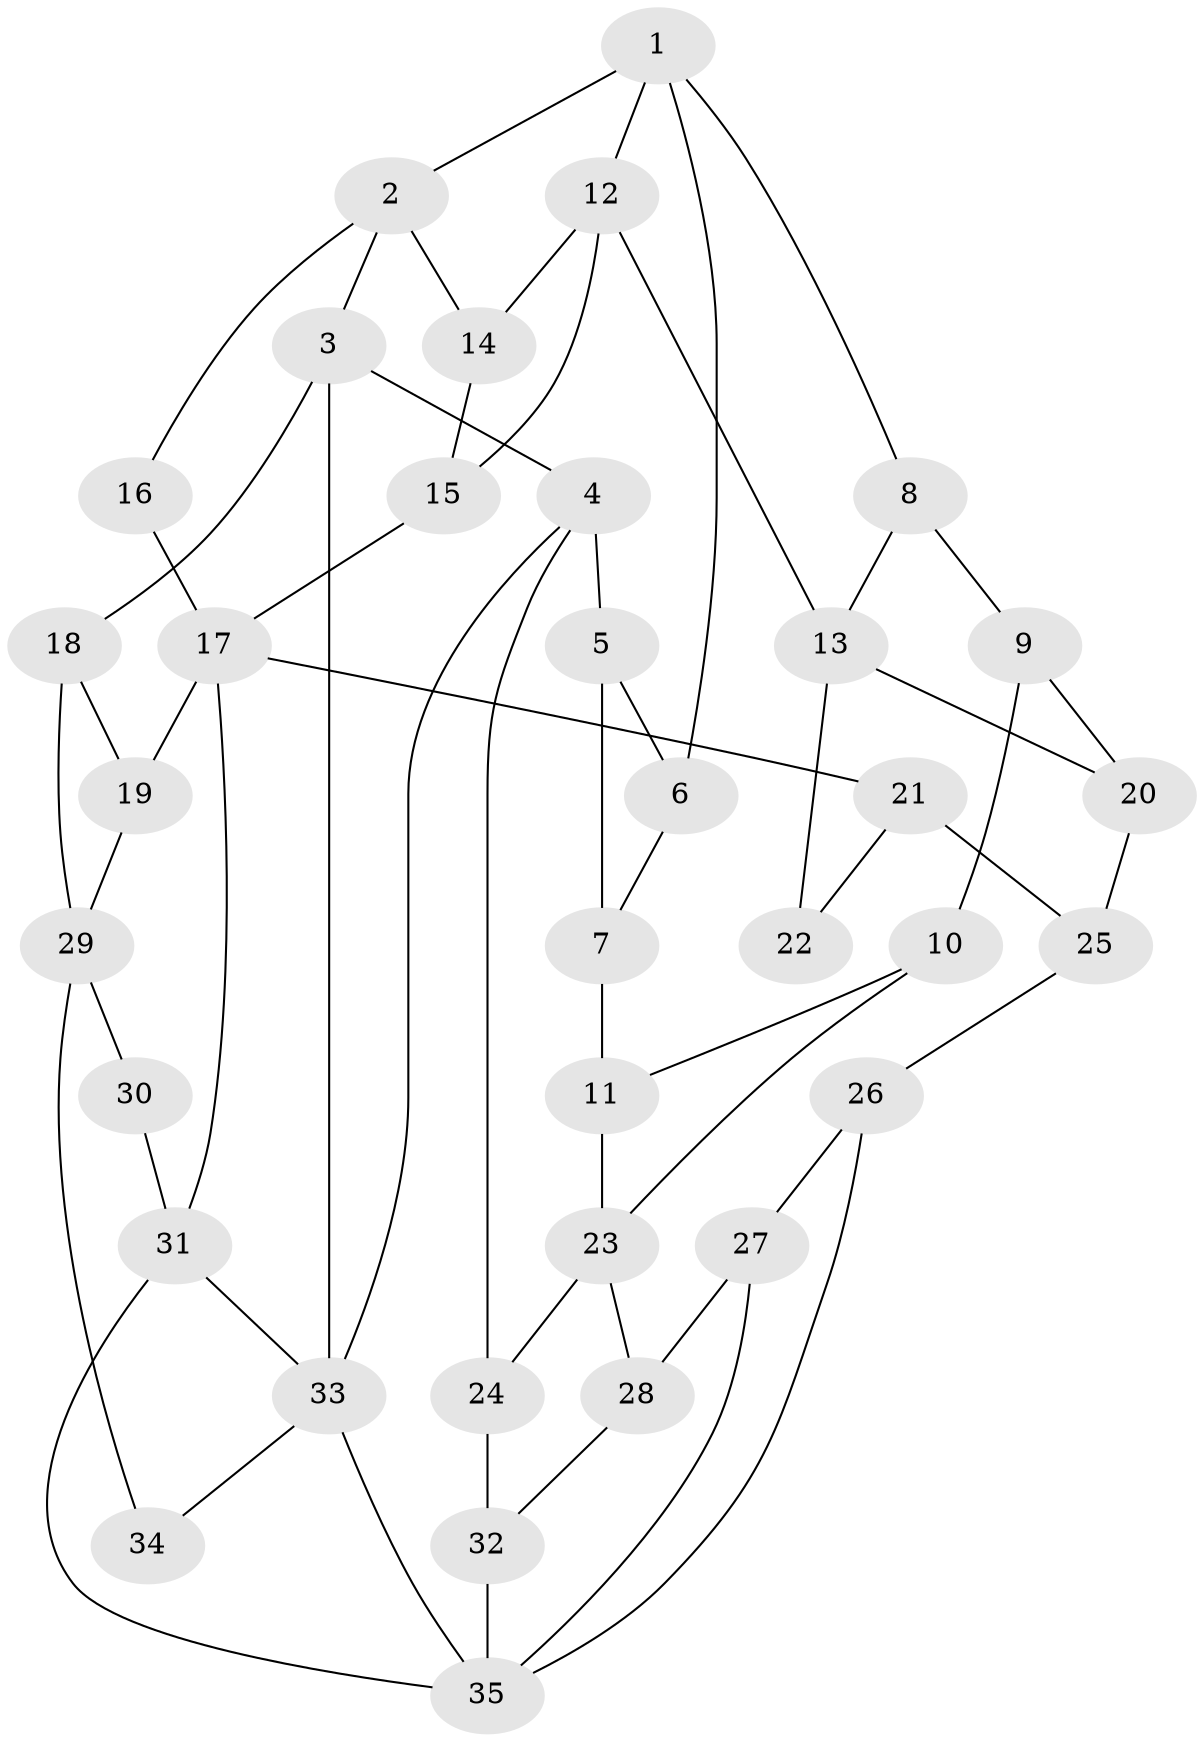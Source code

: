 // original degree distribution, {3: 0.02857142857142857, 5: 0.4857142857142857, 6: 0.22857142857142856, 4: 0.2571428571428571}
// Generated by graph-tools (version 1.1) at 2025/38/03/09/25 02:38:38]
// undirected, 35 vertices, 58 edges
graph export_dot {
graph [start="1"]
  node [color=gray90,style=filled];
  1;
  2;
  3;
  4;
  5;
  6;
  7;
  8;
  9;
  10;
  11;
  12;
  13;
  14;
  15;
  16;
  17;
  18;
  19;
  20;
  21;
  22;
  23;
  24;
  25;
  26;
  27;
  28;
  29;
  30;
  31;
  32;
  33;
  34;
  35;
  1 -- 2 [weight=1.0];
  1 -- 6 [weight=1.0];
  1 -- 8 [weight=1.0];
  1 -- 12 [weight=1.0];
  2 -- 3 [weight=1.0];
  2 -- 14 [weight=1.0];
  2 -- 16 [weight=1.0];
  3 -- 4 [weight=1.0];
  3 -- 18 [weight=1.0];
  3 -- 33 [weight=1.0];
  4 -- 5 [weight=1.0];
  4 -- 24 [weight=2.0];
  4 -- 33 [weight=2.0];
  5 -- 6 [weight=1.0];
  5 -- 7 [weight=2.0];
  6 -- 7 [weight=1.0];
  7 -- 11 [weight=1.0];
  8 -- 9 [weight=1.0];
  8 -- 13 [weight=1.0];
  9 -- 10 [weight=1.0];
  9 -- 20 [weight=1.0];
  10 -- 11 [weight=1.0];
  10 -- 23 [weight=1.0];
  11 -- 23 [weight=1.0];
  12 -- 13 [weight=2.0];
  12 -- 14 [weight=1.0];
  12 -- 15 [weight=1.0];
  13 -- 20 [weight=1.0];
  13 -- 22 [weight=2.0];
  14 -- 15 [weight=1.0];
  15 -- 17 [weight=1.0];
  16 -- 17 [weight=2.0];
  17 -- 19 [weight=1.0];
  17 -- 21 [weight=1.0];
  17 -- 31 [weight=1.0];
  18 -- 19 [weight=1.0];
  18 -- 29 [weight=1.0];
  19 -- 29 [weight=1.0];
  20 -- 25 [weight=1.0];
  21 -- 22 [weight=1.0];
  21 -- 25 [weight=1.0];
  23 -- 24 [weight=2.0];
  23 -- 28 [weight=1.0];
  24 -- 32 [weight=2.0];
  25 -- 26 [weight=1.0];
  26 -- 27 [weight=1.0];
  26 -- 35 [weight=1.0];
  27 -- 28 [weight=1.0];
  27 -- 35 [weight=1.0];
  28 -- 32 [weight=1.0];
  29 -- 30 [weight=2.0];
  29 -- 34 [weight=2.0];
  30 -- 31 [weight=1.0];
  31 -- 33 [weight=1.0];
  31 -- 35 [weight=1.0];
  32 -- 35 [weight=1.0];
  33 -- 34 [weight=2.0];
  33 -- 35 [weight=1.0];
}
